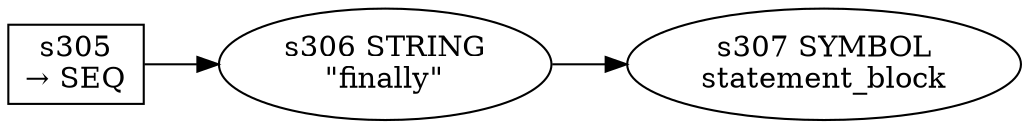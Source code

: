 
  digraph finally_clause {
  
    rankdir=LR;
  
    s305 [label="s305\n&rarr; SEQ", shape=record, fixedsize=false, peripheries=1];
  s306 [label="s306 STRING\n\"finally\""];
  s305 -> s306 [];
  s307 [label="s307 SYMBOL\nstatement_block" href="javascript-grammar.json.statement_block.dot.svg"];
  s306 -> s307 [];
  
  }
  